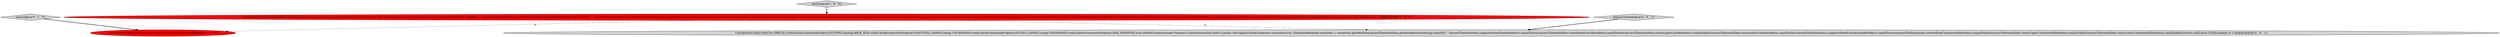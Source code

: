 digraph {
3 [style = filled, label = "testLexJava['0', '1', '0']", fillcolor = lightgray, shape = diamond image = "AAA0AAABBB2BBB"];
1 [style = filled, label = "CalciteAssert.that().with(Lex.JAVA).doWithConnection(new Function<CalciteConnection,Void>(){public Void apply(CalciteConnection connection){try {DatabaseMetaData metaData = connection.getMetaData()assertThat(metaData.getIdentifierQuoteString(),equalTo(\"`\"))assertThat(metaData.supportsMixedCaseIdentifiers(),equalTo(true))assertThat(metaData.storesMixedCaseIdentifiers(),equalTo(false))assertThat(metaData.storesUpperCaseIdentifiers(),equalTo(false))assertThat(metaData.storesLowerCaseIdentifiers(),equalTo(false))assertThat(metaData.supportsMixedCaseQuotedIdentifiers(),equalTo(true))assertThat(metaData.storesMixedCaseQuotedIdentifiers(),equalTo(false))assertThat(metaData.storesUpperCaseQuotedIdentifiers(),equalTo(false))assertThat(metaData.storesLowerCaseQuotedIdentifiers(),equalTo(false))return null}catch (SQLException e) }})@@@3@@@['1', '0', '0']", fillcolor = red, shape = ellipse image = "AAA1AAABBB1BBB"];
5 [style = filled, label = "CalciteAssert.that().with(Lex.ORACLE).with(CalciteConnectionProperty.QUOTING,Quoting.BACK_TICK).with(CalciteConnectionProperty.UNQUOTED_CASING,Casing.UNCHANGED).with(CalciteConnectionProperty.QUOTED_CASING,Casing.UNCHANGED).with(CalciteConnectionProperty.CASE_SENSITIVE,true).doWithConnection(new Function<CalciteConnection,Void>(){public Void apply(CalciteConnection connection){try {DatabaseMetaData metaData = connection.getMetaData()assertThat(metaData.getIdentifierQuoteString(),equalTo(\"`\"))assertThat(metaData.supportsMixedCaseIdentifiers(),equalTo(true))assertThat(metaData.storesMixedCaseIdentifiers(),equalTo(false))assertThat(metaData.storesUpperCaseIdentifiers(),equalTo(false))assertThat(metaData.storesLowerCaseIdentifiers(),equalTo(false))assertThat(metaData.supportsMixedCaseQuotedIdentifiers(),equalTo(true))assertThat(metaData.storesMixedCaseQuotedIdentifiers(),equalTo(false))assertThat(metaData.storesUpperCaseQuotedIdentifiers(),equalTo(false))assertThat(metaData.storesLowerCaseQuotedIdentifiers(),equalTo(false))return null}catch (SQLException e) }})@@@3@@@['0', '0', '1']", fillcolor = lightgray, shape = ellipse image = "AAA0AAABBB3BBB"];
4 [style = filled, label = "testLexOracleAsJava['0', '0', '1']", fillcolor = lightgray, shape = diamond image = "AAA0AAABBB3BBB"];
0 [style = filled, label = "testLexJava['1', '0', '0']", fillcolor = lightgray, shape = diamond image = "AAA0AAABBB1BBB"];
2 [style = filled, label = "CalciteAssert.that().with(Lex.JAVA).doWithConnection(null)@@@3@@@['0', '1', '0']", fillcolor = red, shape = ellipse image = "AAA1AAABBB2BBB"];
1->2 [style = dashed, label="0"];
1->5 [style = dashed, label="0"];
3->2 [style = bold, label=""];
4->5 [style = bold, label=""];
0->1 [style = bold, label=""];
}
